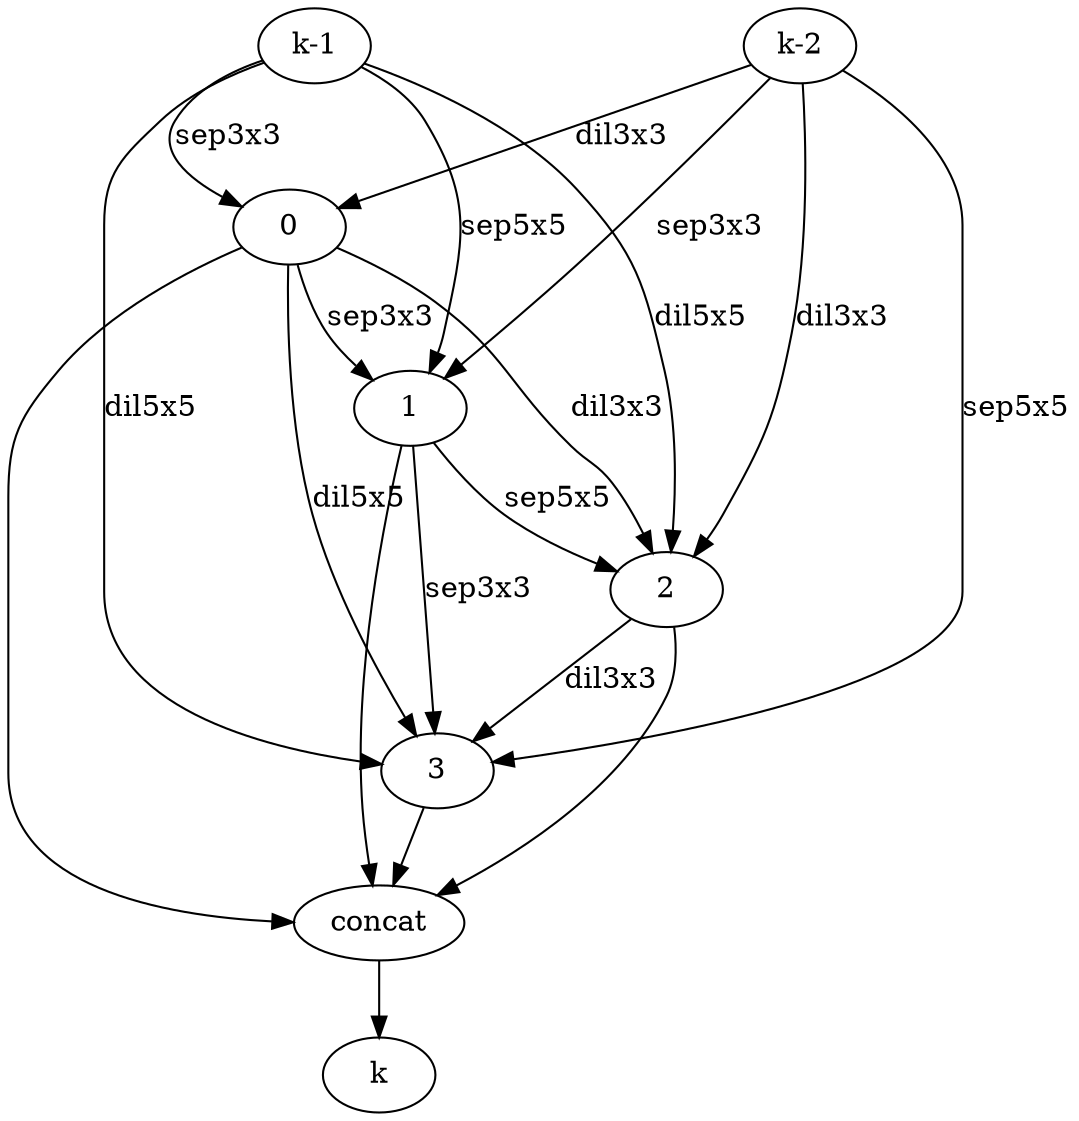 digraph {
	"k-2"->"0"[label="dil3x3"];
	"k-1"->"0"[label="sep3x3"];
	"0"->"concat";
	"k-2"->"1"[label="sep3x3"];
	"k-1"->"1"[label="sep5x5"];
	"0"->"1"[label="sep3x3"];
	"1"->"concat";
	"k-2"->"2"[label="dil3x3"];
	"k-1"->"2"[label="dil5x5"];
	"0"->"2"[label="dil3x3"];
	"1"->"2"[label="sep5x5"];
	"2"->"concat";
	"k-2"->"3"[label="sep5x5"];
	"k-1"->"3"[label="dil5x5"];
	"0"->"3"[label="dil5x5"];
	"1"->"3"[label="sep3x3"];
	"2"->"3"[label="dil3x3"];
	"3"->"concat";
	"concat"->"k";
}